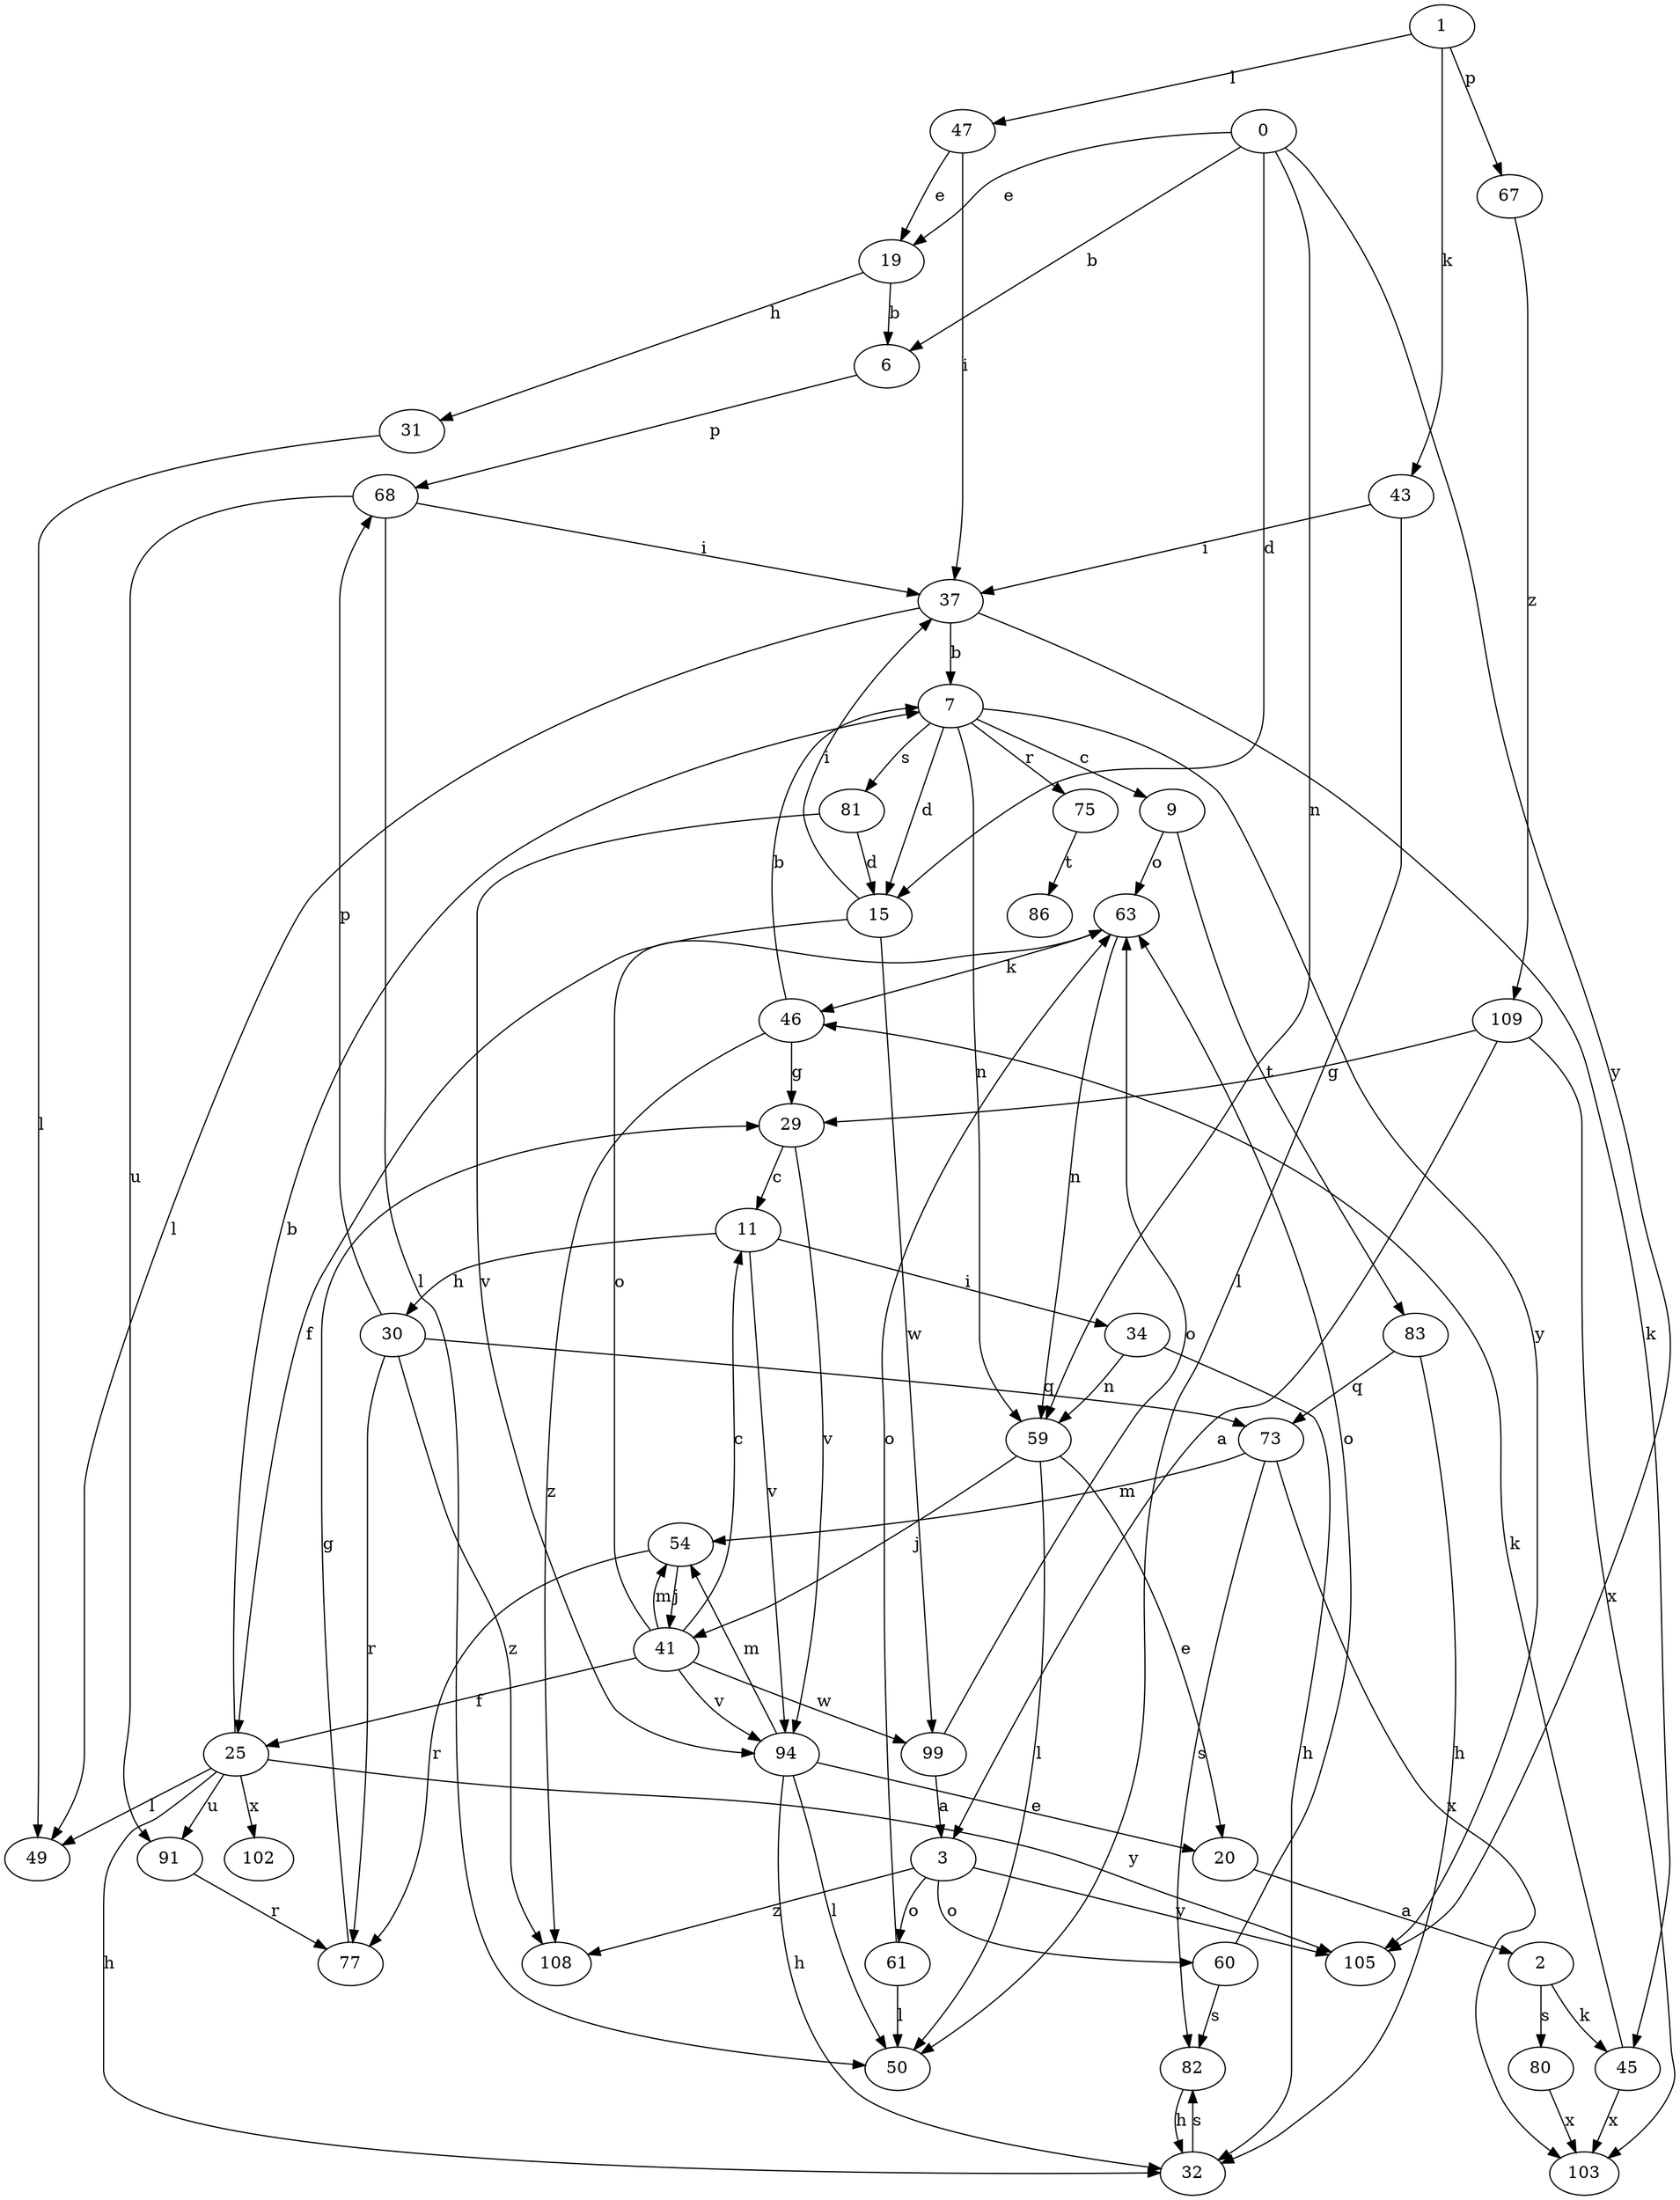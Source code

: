 strict digraph  {
0;
1;
2;
3;
6;
7;
9;
11;
15;
19;
20;
25;
29;
30;
31;
32;
34;
37;
41;
43;
45;
46;
47;
49;
50;
54;
59;
60;
61;
63;
67;
68;
73;
75;
77;
80;
81;
82;
83;
86;
91;
94;
99;
102;
103;
105;
108;
109;
0 -> 6  [label=b];
0 -> 15  [label=d];
0 -> 19  [label=e];
0 -> 59  [label=n];
0 -> 105  [label=y];
1 -> 43  [label=k];
1 -> 47  [label=l];
1 -> 67  [label=p];
2 -> 45  [label=k];
2 -> 80  [label=s];
3 -> 60  [label=o];
3 -> 61  [label=o];
3 -> 105  [label=y];
3 -> 108  [label=z];
6 -> 68  [label=p];
7 -> 9  [label=c];
7 -> 15  [label=d];
7 -> 59  [label=n];
7 -> 75  [label=r];
7 -> 81  [label=s];
7 -> 105  [label=y];
9 -> 63  [label=o];
9 -> 83  [label=t];
11 -> 30  [label=h];
11 -> 34  [label=i];
11 -> 94  [label=v];
15 -> 25  [label=f];
15 -> 37  [label=i];
15 -> 99  [label=w];
19 -> 6  [label=b];
19 -> 31  [label=h];
20 -> 2  [label=a];
25 -> 7  [label=b];
25 -> 32  [label=h];
25 -> 49  [label=l];
25 -> 91  [label=u];
25 -> 102  [label=x];
25 -> 105  [label=y];
29 -> 11  [label=c];
29 -> 94  [label=v];
30 -> 68  [label=p];
30 -> 73  [label=q];
30 -> 77  [label=r];
30 -> 108  [label=z];
31 -> 49  [label=l];
32 -> 82  [label=s];
34 -> 32  [label=h];
34 -> 59  [label=n];
37 -> 7  [label=b];
37 -> 45  [label=k];
37 -> 49  [label=l];
41 -> 11  [label=c];
41 -> 25  [label=f];
41 -> 54  [label=m];
41 -> 63  [label=o];
41 -> 94  [label=v];
41 -> 99  [label=w];
43 -> 37  [label=i];
43 -> 50  [label=l];
45 -> 46  [label=k];
45 -> 103  [label=x];
46 -> 7  [label=b];
46 -> 29  [label=g];
46 -> 108  [label=z];
47 -> 19  [label=e];
47 -> 37  [label=i];
54 -> 41  [label=j];
54 -> 77  [label=r];
59 -> 20  [label=e];
59 -> 41  [label=j];
59 -> 50  [label=l];
60 -> 63  [label=o];
60 -> 82  [label=s];
61 -> 50  [label=l];
61 -> 63  [label=o];
63 -> 46  [label=k];
63 -> 59  [label=n];
67 -> 109  [label=z];
68 -> 37  [label=i];
68 -> 50  [label=l];
68 -> 91  [label=u];
73 -> 54  [label=m];
73 -> 82  [label=s];
73 -> 103  [label=x];
75 -> 86  [label=t];
77 -> 29  [label=g];
80 -> 103  [label=x];
81 -> 15  [label=d];
81 -> 94  [label=v];
82 -> 32  [label=h];
83 -> 32  [label=h];
83 -> 73  [label=q];
91 -> 77  [label=r];
94 -> 20  [label=e];
94 -> 32  [label=h];
94 -> 50  [label=l];
94 -> 54  [label=m];
99 -> 3  [label=a];
99 -> 63  [label=o];
109 -> 3  [label=a];
109 -> 29  [label=g];
109 -> 103  [label=x];
}

